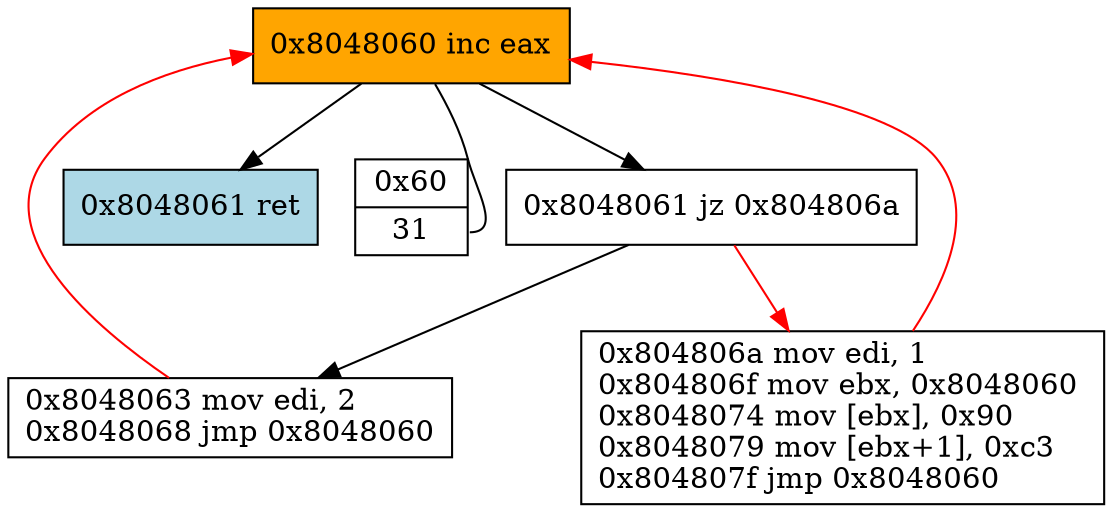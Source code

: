 digraph G {
labeljust=r
"60" [labeljust=r,label="0x8048060 inc eax\l", shape=box, style="filled", fillcolor=orange]
"61a" [labeljust=r,label="0x8048061 jz 0x804806a\l", shape=box, style="filled", fillcolor=white]
"61b" [labeljust=r,label="0x8048061 ret\l", shape=box, style="filled", fillcolor=lightblue]
"63" [labeljust=r,label="0x8048063 mov edi, 2\l0x8048068 jmp 0x8048060\l", shape=box, style="filled", fillcolor=white]
"6a" [labeljust=r,label="0x804806a mov edi, 1 \l0x804806f mov ebx, 0x8048060 \l0x8048074 mov [ebx], 0x90 \l0x8048079 mov [ebx+1], 0xc3 \l0x804807f jmp 0x8048060\l", shape=box, style="filled", fillcolor=white]
"0x60" [shape=record, label="{<f0> 0x60 |<f1> 31}"]
"60" -> "0x60":f1 [arrowhead=none, color=black]
"60" -> "61a" [color=black]
"60" -> "61b" [color=black]
"61a" -> "6a" [color=red]
"61a" -> "63" [color=black]
"63" -> "60" [color=red]
"6a" -> "60" [color=red]
}

